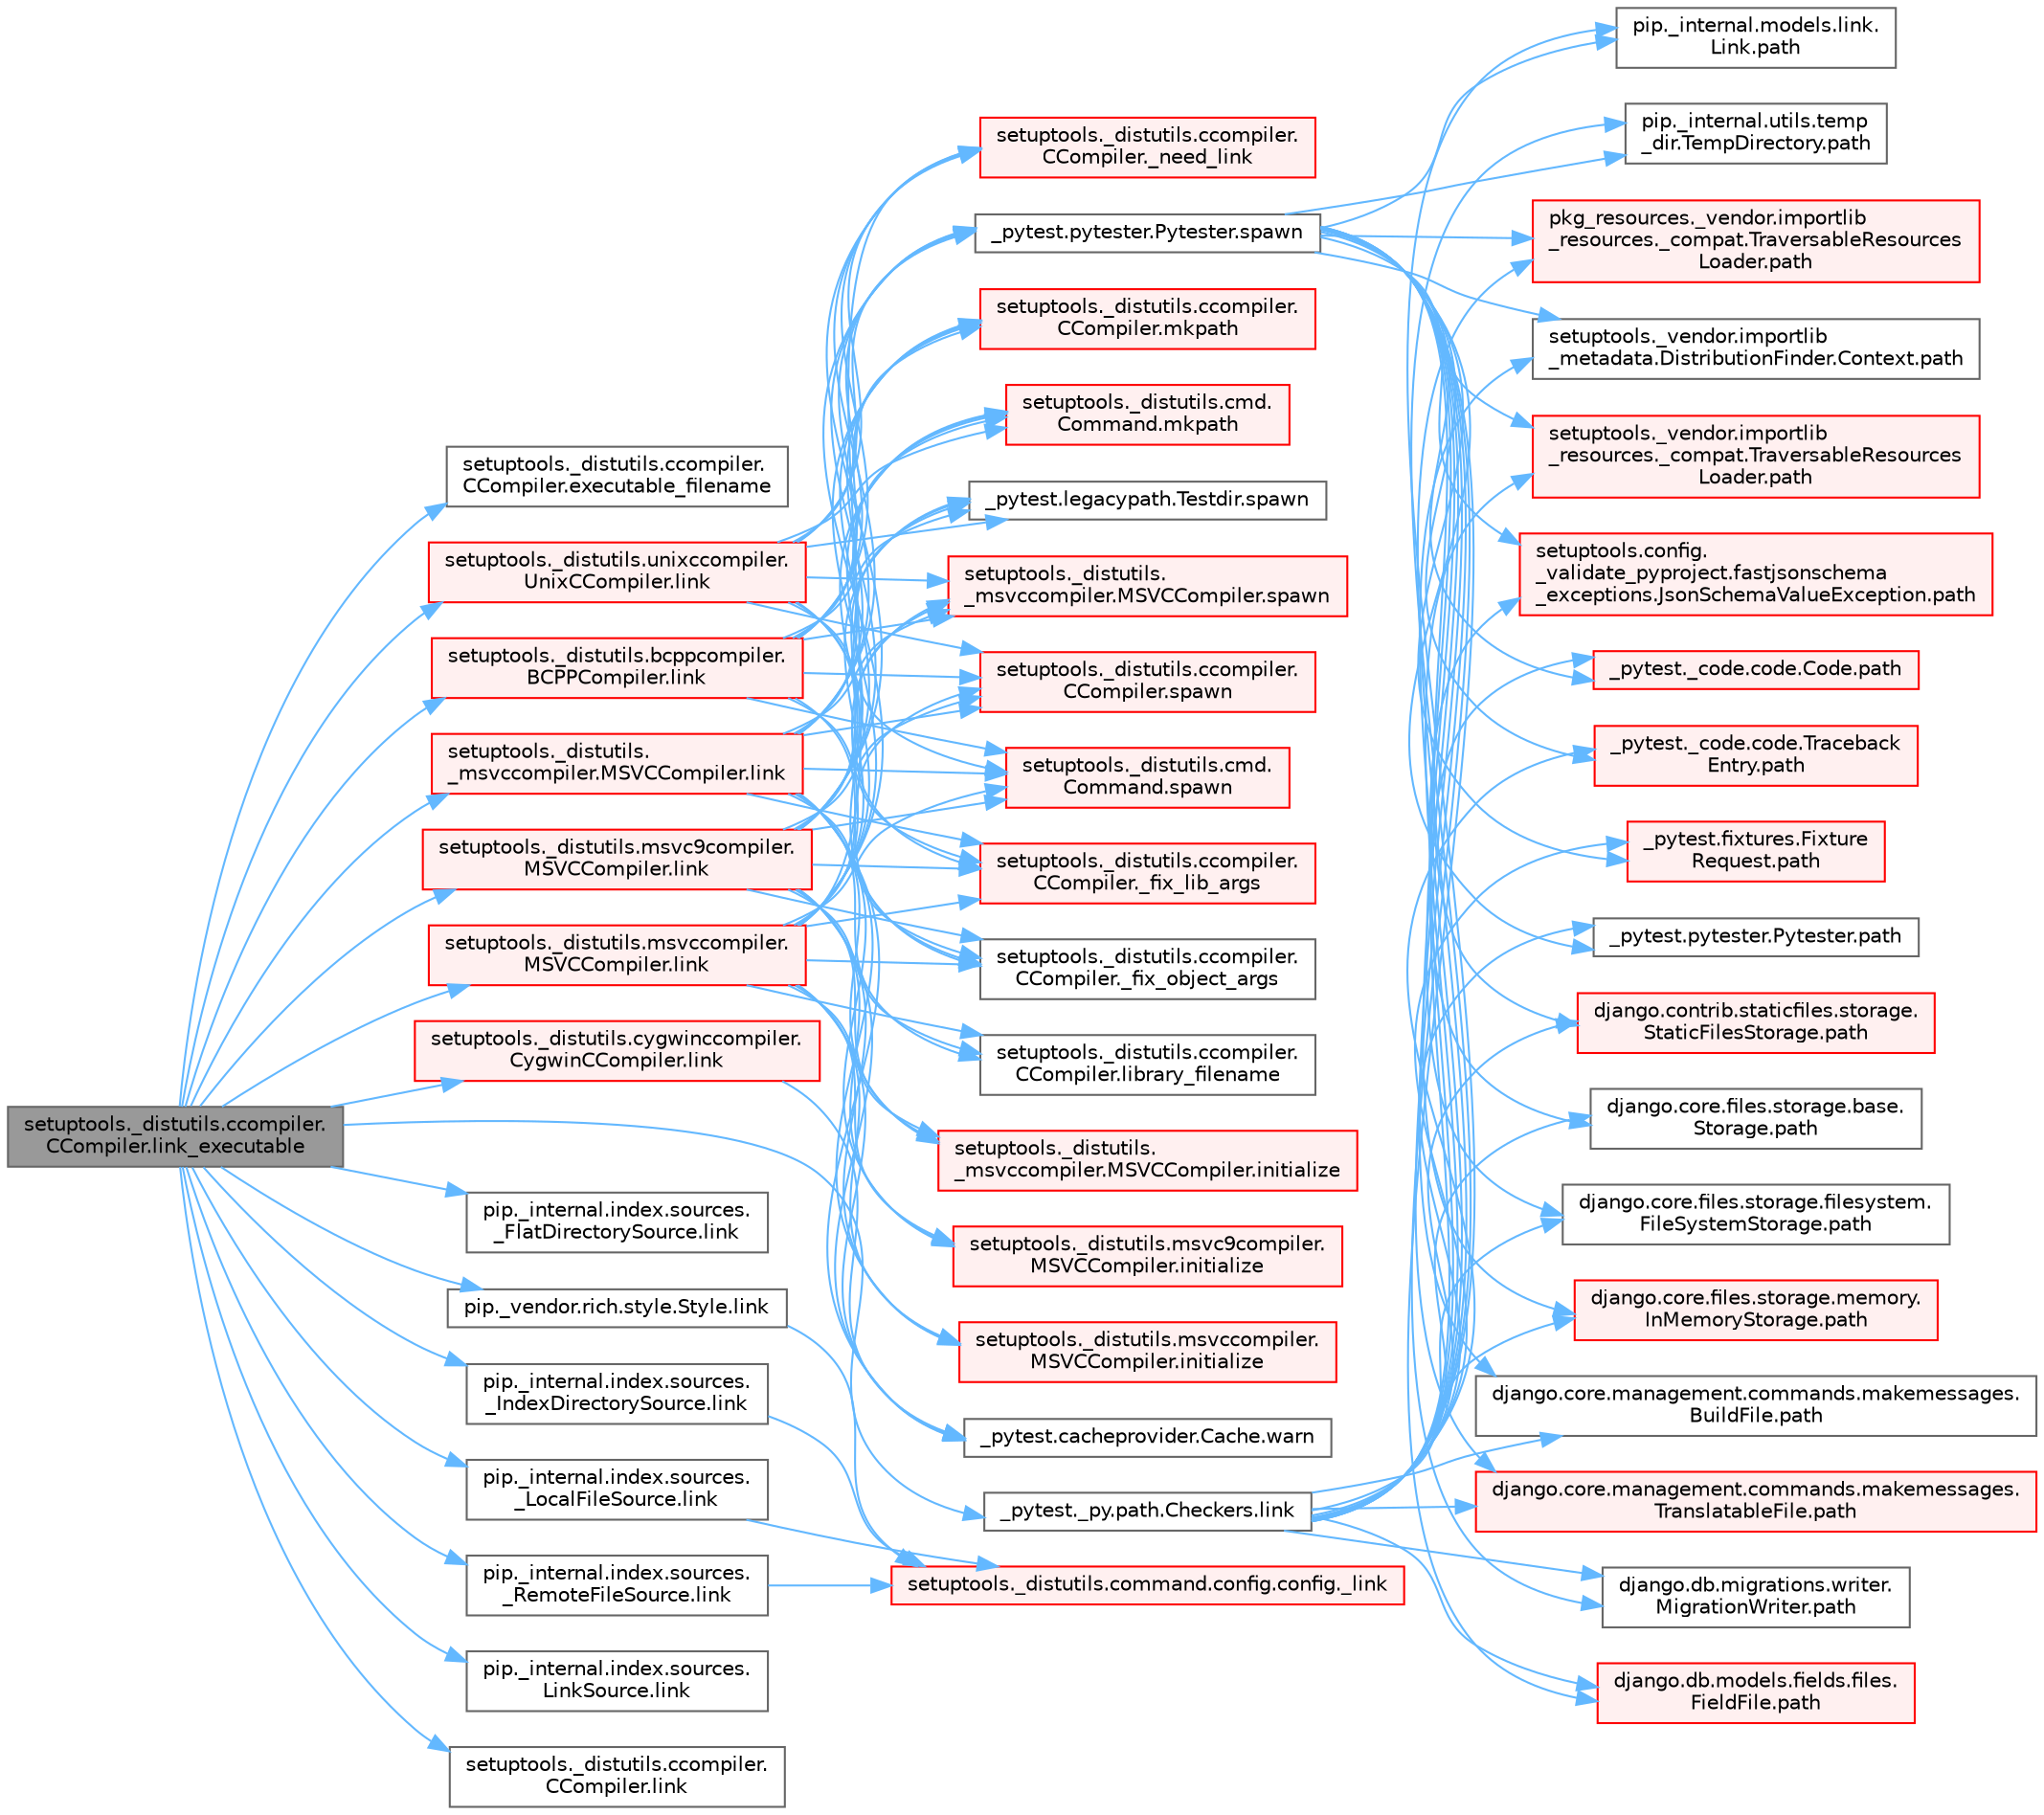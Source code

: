 digraph "setuptools._distutils.ccompiler.CCompiler.link_executable"
{
 // LATEX_PDF_SIZE
  bgcolor="transparent";
  edge [fontname=Helvetica,fontsize=10,labelfontname=Helvetica,labelfontsize=10];
  node [fontname=Helvetica,fontsize=10,shape=box,height=0.2,width=0.4];
  rankdir="LR";
  Node1 [id="Node000001",label="setuptools._distutils.ccompiler.\lCCompiler.link_executable",height=0.2,width=0.4,color="gray40", fillcolor="grey60", style="filled", fontcolor="black",tooltip=" "];
  Node1 -> Node2 [id="edge1_Node000001_Node000002",color="steelblue1",style="solid",tooltip=" "];
  Node2 [id="Node000002",label="setuptools._distutils.ccompiler.\lCCompiler.executable_filename",height=0.2,width=0.4,color="grey40", fillcolor="white", style="filled",URL="$classsetuptools_1_1__distutils_1_1ccompiler_1_1_c_compiler.html#afdad78ca35d11ec95d77fccc19053f44",tooltip=" "];
  Node1 -> Node3 [id="edge2_Node000001_Node000003",color="steelblue1",style="solid",tooltip=" "];
  Node3 [id="Node000003",label="_pytest._py.path.Checkers.link",height=0.2,width=0.4,color="grey40", fillcolor="white", style="filled",URL="$class__pytest_1_1__py_1_1path_1_1_checkers.html#ae1bb1d33ce71e6e6c8cfbee302c75d21",tooltip=" "];
  Node3 -> Node4 [id="edge3_Node000003_Node000004",color="steelblue1",style="solid",tooltip=" "];
  Node4 [id="Node000004",label="_pytest._code.code.Code.path",height=0.2,width=0.4,color="red", fillcolor="#FFF0F0", style="filled",URL="$class__pytest_1_1__code_1_1code_1_1_code.html#a1dae55e90750fe77c7517f806a14d864",tooltip=" "];
  Node3 -> Node16 [id="edge4_Node000003_Node000016",color="steelblue1",style="solid",tooltip=" "];
  Node16 [id="Node000016",label="_pytest._code.code.Traceback\lEntry.path",height=0.2,width=0.4,color="red", fillcolor="#FFF0F0", style="filled",URL="$class__pytest_1_1__code_1_1code_1_1_traceback_entry.html#a5a88b9ae4623733566450a9e7d8387c0",tooltip=" "];
  Node3 -> Node18 [id="edge5_Node000003_Node000018",color="steelblue1",style="solid",tooltip=" "];
  Node18 [id="Node000018",label="_pytest.fixtures.Fixture\lRequest.path",height=0.2,width=0.4,color="red", fillcolor="#FFF0F0", style="filled",URL="$class__pytest_1_1fixtures_1_1_fixture_request.html#a6f6db59812d121b54cd67d5e434e1451",tooltip=" "];
  Node3 -> Node24 [id="edge6_Node000003_Node000024",color="steelblue1",style="solid",tooltip=" "];
  Node24 [id="Node000024",label="_pytest.pytester.Pytester.path",height=0.2,width=0.4,color="grey40", fillcolor="white", style="filled",URL="$class__pytest_1_1pytester_1_1_pytester.html#a403c804f74a87f5e5705774fa896cc1f",tooltip=" "];
  Node3 -> Node25 [id="edge7_Node000003_Node000025",color="steelblue1",style="solid",tooltip=" "];
  Node25 [id="Node000025",label="django.contrib.staticfiles.storage.\lStaticFilesStorage.path",height=0.2,width=0.4,color="red", fillcolor="#FFF0F0", style="filled",URL="$classdjango_1_1contrib_1_1staticfiles_1_1storage_1_1_static_files_storage.html#a4e96cc92fbde7423d1b74f3a50fc0bf6",tooltip=" "];
  Node3 -> Node471 [id="edge8_Node000003_Node000471",color="steelblue1",style="solid",tooltip=" "];
  Node471 [id="Node000471",label="django.core.files.storage.base.\lStorage.path",height=0.2,width=0.4,color="grey40", fillcolor="white", style="filled",URL="$classdjango_1_1core_1_1files_1_1storage_1_1base_1_1_storage.html#a9be8d49a55131dbbab2c5fd57f7e772c",tooltip=" "];
  Node3 -> Node472 [id="edge9_Node000003_Node000472",color="steelblue1",style="solid",tooltip=" "];
  Node472 [id="Node000472",label="django.core.files.storage.filesystem.\lFileSystemStorage.path",height=0.2,width=0.4,color="grey40", fillcolor="white", style="filled",URL="$classdjango_1_1core_1_1files_1_1storage_1_1filesystem_1_1_file_system_storage.html#abf8a7e88eedec3e1b2ea965cc0858d17",tooltip=" "];
  Node3 -> Node473 [id="edge10_Node000003_Node000473",color="steelblue1",style="solid",tooltip=" "];
  Node473 [id="Node000473",label="django.core.files.storage.memory.\lInMemoryStorage.path",height=0.2,width=0.4,color="red", fillcolor="#FFF0F0", style="filled",URL="$classdjango_1_1core_1_1files_1_1storage_1_1memory_1_1_in_memory_storage.html#a466c8e28fd11839318d2e4454b8ef89f",tooltip=" "];
  Node3 -> Node477 [id="edge11_Node000003_Node000477",color="steelblue1",style="solid",tooltip=" "];
  Node477 [id="Node000477",label="django.core.management.commands.makemessages.\lBuildFile.path",height=0.2,width=0.4,color="grey40", fillcolor="white", style="filled",URL="$classdjango_1_1core_1_1management_1_1commands_1_1makemessages_1_1_build_file.html#ac06388718e902543bc00a7c6565105fc",tooltip=" "];
  Node3 -> Node478 [id="edge12_Node000003_Node000478",color="steelblue1",style="solid",tooltip=" "];
  Node478 [id="Node000478",label="django.core.management.commands.makemessages.\lTranslatableFile.path",height=0.2,width=0.4,color="red", fillcolor="#FFF0F0", style="filled",URL="$classdjango_1_1core_1_1management_1_1commands_1_1makemessages_1_1_translatable_file.html#ad851d5e6b8a65f5915ccfd4a30fb8026",tooltip=" "];
  Node3 -> Node479 [id="edge13_Node000003_Node000479",color="steelblue1",style="solid",tooltip=" "];
  Node479 [id="Node000479",label="django.db.migrations.writer.\lMigrationWriter.path",height=0.2,width=0.4,color="grey40", fillcolor="white", style="filled",URL="$classdjango_1_1db_1_1migrations_1_1writer_1_1_migration_writer.html#a45469d67e8f80996c982470d36136184",tooltip=" "];
  Node3 -> Node480 [id="edge14_Node000003_Node000480",color="steelblue1",style="solid",tooltip=" "];
  Node480 [id="Node000480",label="django.db.models.fields.files.\lFieldFile.path",height=0.2,width=0.4,color="red", fillcolor="#FFF0F0", style="filled",URL="$classdjango_1_1db_1_1models_1_1fields_1_1files_1_1_field_file.html#ae91c4ed0643fb9bd8959d0db8eb44f80",tooltip=" "];
  Node3 -> Node576 [id="edge15_Node000003_Node000576",color="steelblue1",style="solid",tooltip=" "];
  Node576 [id="Node000576",label="pip._internal.models.link.\lLink.path",height=0.2,width=0.4,color="grey40", fillcolor="white", style="filled",URL="$classpip_1_1__internal_1_1models_1_1link_1_1_link.html#a30f454216dcb615e3ed986238490f180",tooltip=" "];
  Node3 -> Node577 [id="edge16_Node000003_Node000577",color="steelblue1",style="solid",tooltip=" "];
  Node577 [id="Node000577",label="pip._internal.utils.temp\l_dir.TempDirectory.path",height=0.2,width=0.4,color="grey40", fillcolor="white", style="filled",URL="$classpip_1_1__internal_1_1utils_1_1temp__dir_1_1_temp_directory.html#afe6b2d95c070c6570957de5696ff3a6e",tooltip=" "];
  Node3 -> Node578 [id="edge17_Node000003_Node000578",color="steelblue1",style="solid",tooltip=" "];
  Node578 [id="Node000578",label="pkg_resources._vendor.importlib\l_resources._compat.TraversableResources\lLoader.path",height=0.2,width=0.4,color="red", fillcolor="#FFF0F0", style="filled",URL="$classpkg__resources_1_1__vendor_1_1importlib__resources_1_1__compat_1_1_traversable_resources_loader.html#acfc17872a53cbe02f6c34eda2bb162f2",tooltip=" "];
  Node3 -> Node580 [id="edge18_Node000003_Node000580",color="steelblue1",style="solid",tooltip=" "];
  Node580 [id="Node000580",label="setuptools._vendor.importlib\l_metadata.DistributionFinder.Context.path",height=0.2,width=0.4,color="grey40", fillcolor="white", style="filled",URL="$classsetuptools_1_1__vendor_1_1importlib__metadata_1_1_distribution_finder_1_1_context.html#a84a429ddce40738ea5c0edb53799ee8d",tooltip=" "];
  Node3 -> Node581 [id="edge19_Node000003_Node000581",color="steelblue1",style="solid",tooltip=" "];
  Node581 [id="Node000581",label="setuptools._vendor.importlib\l_resources._compat.TraversableResources\lLoader.path",height=0.2,width=0.4,color="red", fillcolor="#FFF0F0", style="filled",URL="$classsetuptools_1_1__vendor_1_1importlib__resources_1_1__compat_1_1_traversable_resources_loader.html#a9b9cf5b6723d48f7a779b6ae71d53699",tooltip=" "];
  Node3 -> Node582 [id="edge20_Node000003_Node000582",color="steelblue1",style="solid",tooltip=" "];
  Node582 [id="Node000582",label="setuptools.config.\l_validate_pyproject.fastjsonschema\l_exceptions.JsonSchemaValueException.path",height=0.2,width=0.4,color="red", fillcolor="#FFF0F0", style="filled",URL="$classsetuptools_1_1config_1_1__validate__pyproject_1_1fastjsonschema__exceptions_1_1_json_schema_value_exception.html#a59179b3d1dc16c7087530bbc10bcf857",tooltip=" "];
  Node1 -> Node3924 [id="edge21_Node000001_Node003924",color="steelblue1",style="solid",tooltip=" "];
  Node3924 [id="Node003924",label="pip._internal.index.sources.\l_FlatDirectorySource.link",height=0.2,width=0.4,color="grey40", fillcolor="white", style="filled",URL="$classpip_1_1__internal_1_1index_1_1sources_1_1___flat_directory_source.html#a72114eb0d8af85d9e3e48aecdebe9884",tooltip=" "];
  Node1 -> Node3925 [id="edge22_Node000001_Node003925",color="steelblue1",style="solid",tooltip=" "];
  Node3925 [id="Node003925",label="pip._internal.index.sources.\l_IndexDirectorySource.link",height=0.2,width=0.4,color="grey40", fillcolor="white", style="filled",URL="$classpip_1_1__internal_1_1index_1_1sources_1_1___index_directory_source.html#a1f71a0b21e5744c2aec54ff5ed0b1d61",tooltip=" "];
  Node3925 -> Node2615 [id="edge23_Node003925_Node002615",color="steelblue1",style="solid",tooltip=" "];
  Node2615 [id="Node002615",label="setuptools._distutils.command.config.config._link",height=0.2,width=0.4,color="red", fillcolor="#FFF0F0", style="filled",URL="$classsetuptools_1_1__distutils_1_1command_1_1config_1_1config.html#a6428c1b2877435a2dc61c8b7f902027d",tooltip=" "];
  Node1 -> Node3926 [id="edge24_Node000001_Node003926",color="steelblue1",style="solid",tooltip=" "];
  Node3926 [id="Node003926",label="pip._internal.index.sources.\l_LocalFileSource.link",height=0.2,width=0.4,color="grey40", fillcolor="white", style="filled",URL="$classpip_1_1__internal_1_1index_1_1sources_1_1___local_file_source.html#a7245056ba93c5e70dfcc739a21d2db61",tooltip=" "];
  Node3926 -> Node2615 [id="edge25_Node003926_Node002615",color="steelblue1",style="solid",tooltip=" "];
  Node1 -> Node3927 [id="edge26_Node000001_Node003927",color="steelblue1",style="solid",tooltip=" "];
  Node3927 [id="Node003927",label="pip._internal.index.sources.\l_RemoteFileSource.link",height=0.2,width=0.4,color="grey40", fillcolor="white", style="filled",URL="$classpip_1_1__internal_1_1index_1_1sources_1_1___remote_file_source.html#a33ac3f66b6928ff6f76408d71d9f49ca",tooltip=" "];
  Node3927 -> Node2615 [id="edge27_Node003927_Node002615",color="steelblue1",style="solid",tooltip=" "];
  Node1 -> Node3928 [id="edge28_Node000001_Node003928",color="steelblue1",style="solid",tooltip=" "];
  Node3928 [id="Node003928",label="pip._internal.index.sources.\lLinkSource.link",height=0.2,width=0.4,color="grey40", fillcolor="white", style="filled",URL="$classpip_1_1__internal_1_1index_1_1sources_1_1_link_source.html#ace307062828f2ac764322297128ed112",tooltip=" "];
  Node1 -> Node3929 [id="edge29_Node000001_Node003929",color="steelblue1",style="solid",tooltip=" "];
  Node3929 [id="Node003929",label="pip._vendor.rich.style.Style.link",height=0.2,width=0.4,color="grey40", fillcolor="white", style="filled",URL="$classpip_1_1__vendor_1_1rich_1_1style_1_1_style.html#a5e26eff41ad8f16c69b784625ad5c61d",tooltip=" "];
  Node3929 -> Node2615 [id="edge30_Node003929_Node002615",color="steelblue1",style="solid",tooltip=" "];
  Node1 -> Node3930 [id="edge31_Node000001_Node003930",color="steelblue1",style="solid",tooltip=" "];
  Node3930 [id="Node003930",label="setuptools._distutils.\l_msvccompiler.MSVCCompiler.link",height=0.2,width=0.4,color="red", fillcolor="#FFF0F0", style="filled",URL="$classsetuptools_1_1__distutils_1_1__msvccompiler_1_1_m_s_v_c_compiler.html#aefba9a19cc1d7316a3755f96f4def5f7",tooltip=" "];
  Node3930 -> Node3931 [id="edge32_Node003930_Node003931",color="steelblue1",style="solid",tooltip=" "];
  Node3931 [id="Node003931",label="setuptools._distutils.ccompiler.\lCCompiler._fix_lib_args",height=0.2,width=0.4,color="red", fillcolor="#FFF0F0", style="filled",URL="$classsetuptools_1_1__distutils_1_1ccompiler_1_1_c_compiler.html#a7a2f98279b1c74840aa7301ea39f550c",tooltip=" "];
  Node3930 -> Node3932 [id="edge33_Node003930_Node003932",color="steelblue1",style="solid",tooltip=" "];
  Node3932 [id="Node003932",label="setuptools._distutils.ccompiler.\lCCompiler._fix_object_args",height=0.2,width=0.4,color="grey40", fillcolor="white", style="filled",URL="$classsetuptools_1_1__distutils_1_1ccompiler_1_1_c_compiler.html#ae049a81a4554f50bdc2ecbd7cf1f0696",tooltip=" "];
  Node3930 -> Node3933 [id="edge34_Node003930_Node003933",color="steelblue1",style="solid",tooltip=" "];
  Node3933 [id="Node003933",label="setuptools._distutils.ccompiler.\lCCompiler._need_link",height=0.2,width=0.4,color="red", fillcolor="#FFF0F0", style="filled",URL="$classsetuptools_1_1__distutils_1_1ccompiler_1_1_c_compiler.html#a53f61387a6cf8194a0159faa49e88d63",tooltip=" "];
  Node3930 -> Node3934 [id="edge35_Node003930_Node003934",color="steelblue1",style="solid",tooltip=" "];
  Node3934 [id="Node003934",label="setuptools._distutils.\l_msvccompiler.MSVCCompiler.initialize",height=0.2,width=0.4,color="red", fillcolor="#FFF0F0", style="filled",URL="$classsetuptools_1_1__distutils_1_1__msvccompiler_1_1_m_s_v_c_compiler.html#a43401b9cd5fe5aa3b85704cff01fda01",tooltip=" "];
  Node3930 -> Node3941 [id="edge36_Node003930_Node003941",color="steelblue1",style="solid",tooltip=" "];
  Node3941 [id="Node003941",label="setuptools._distutils.msvc9compiler.\lMSVCCompiler.initialize",height=0.2,width=0.4,color="red", fillcolor="#FFF0F0", style="filled",URL="$classsetuptools_1_1__distutils_1_1msvc9compiler_1_1_m_s_v_c_compiler.html#a94f057de1dc9158080035d0acd89412f",tooltip=" "];
  Node3930 -> Node3944 [id="edge37_Node003930_Node003944",color="steelblue1",style="solid",tooltip=" "];
  Node3944 [id="Node003944",label="setuptools._distutils.msvccompiler.\lMSVCCompiler.initialize",height=0.2,width=0.4,color="red", fillcolor="#FFF0F0", style="filled",URL="$classsetuptools_1_1__distutils_1_1msvccompiler_1_1_m_s_v_c_compiler.html#a622c75ec314a3e866578248e9bfcef28",tooltip=" "];
  Node3930 -> Node3945 [id="edge38_Node003930_Node003945",color="steelblue1",style="solid",tooltip=" "];
  Node3945 [id="Node003945",label="setuptools._distutils.ccompiler.\lCCompiler.library_filename",height=0.2,width=0.4,color="grey40", fillcolor="white", style="filled",URL="$classsetuptools_1_1__distutils_1_1ccompiler_1_1_c_compiler.html#ad5c495d86dc0a8953c39e94c87a458c9",tooltip=" "];
  Node3930 -> Node3946 [id="edge39_Node003930_Node003946",color="steelblue1",style="solid",tooltip=" "];
  Node3946 [id="Node003946",label="setuptools._distutils.ccompiler.\lCCompiler.mkpath",height=0.2,width=0.4,color="red", fillcolor="#FFF0F0", style="filled",URL="$classsetuptools_1_1__distutils_1_1ccompiler_1_1_c_compiler.html#a84a377626d580d0a9c7af626de535910",tooltip=" "];
  Node3930 -> Node3947 [id="edge40_Node003930_Node003947",color="steelblue1",style="solid",tooltip=" "];
  Node3947 [id="Node003947",label="setuptools._distutils.cmd.\lCommand.mkpath",height=0.2,width=0.4,color="red", fillcolor="#FFF0F0", style="filled",URL="$classsetuptools_1_1__distutils_1_1cmd_1_1_command.html#ac5192d4d0c02e64755ea4a522d48c4ab",tooltip=" "];
  Node3930 -> Node2625 [id="edge41_Node003930_Node002625",color="steelblue1",style="solid",tooltip=" "];
  Node2625 [id="Node002625",label="_pytest.legacypath.Testdir.spawn",height=0.2,width=0.4,color="grey40", fillcolor="white", style="filled",URL="$class__pytest_1_1legacypath_1_1_testdir.html#a7b90d7cbf3ce3f79ac2880b56ffe3c9c",tooltip=" "];
  Node3930 -> Node2626 [id="edge42_Node003930_Node002626",color="steelblue1",style="solid",tooltip=" "];
  Node2626 [id="Node002626",label="_pytest.pytester.Pytester.spawn",height=0.2,width=0.4,color="grey40", fillcolor="white", style="filled",URL="$class__pytest_1_1pytester_1_1_pytester.html#abebb7155ff193e7514ef38b8569e6b58",tooltip=" "];
  Node2626 -> Node4 [id="edge43_Node002626_Node000004",color="steelblue1",style="solid",tooltip=" "];
  Node2626 -> Node16 [id="edge44_Node002626_Node000016",color="steelblue1",style="solid",tooltip=" "];
  Node2626 -> Node18 [id="edge45_Node002626_Node000018",color="steelblue1",style="solid",tooltip=" "];
  Node2626 -> Node24 [id="edge46_Node002626_Node000024",color="steelblue1",style="solid",tooltip=" "];
  Node2626 -> Node25 [id="edge47_Node002626_Node000025",color="steelblue1",style="solid",tooltip=" "];
  Node2626 -> Node471 [id="edge48_Node002626_Node000471",color="steelblue1",style="solid",tooltip=" "];
  Node2626 -> Node472 [id="edge49_Node002626_Node000472",color="steelblue1",style="solid",tooltip=" "];
  Node2626 -> Node473 [id="edge50_Node002626_Node000473",color="steelblue1",style="solid",tooltip=" "];
  Node2626 -> Node477 [id="edge51_Node002626_Node000477",color="steelblue1",style="solid",tooltip=" "];
  Node2626 -> Node478 [id="edge52_Node002626_Node000478",color="steelblue1",style="solid",tooltip=" "];
  Node2626 -> Node479 [id="edge53_Node002626_Node000479",color="steelblue1",style="solid",tooltip=" "];
  Node2626 -> Node480 [id="edge54_Node002626_Node000480",color="steelblue1",style="solid",tooltip=" "];
  Node2626 -> Node576 [id="edge55_Node002626_Node000576",color="steelblue1",style="solid",tooltip=" "];
  Node2626 -> Node577 [id="edge56_Node002626_Node000577",color="steelblue1",style="solid",tooltip=" "];
  Node2626 -> Node578 [id="edge57_Node002626_Node000578",color="steelblue1",style="solid",tooltip=" "];
  Node2626 -> Node580 [id="edge58_Node002626_Node000580",color="steelblue1",style="solid",tooltip=" "];
  Node2626 -> Node581 [id="edge59_Node002626_Node000581",color="steelblue1",style="solid",tooltip=" "];
  Node2626 -> Node582 [id="edge60_Node002626_Node000582",color="steelblue1",style="solid",tooltip=" "];
  Node3930 -> Node2627 [id="edge61_Node003930_Node002627",color="steelblue1",style="solid",tooltip=" "];
  Node2627 [id="Node002627",label="setuptools._distutils.\l_msvccompiler.MSVCCompiler.spawn",height=0.2,width=0.4,color="red", fillcolor="#FFF0F0", style="filled",URL="$classsetuptools_1_1__distutils_1_1__msvccompiler_1_1_m_s_v_c_compiler.html#a9aa3de4c16c1786efcbc72a361aadb66",tooltip=" "];
  Node3930 -> Node2629 [id="edge62_Node003930_Node002629",color="steelblue1",style="solid",tooltip=" "];
  Node2629 [id="Node002629",label="setuptools._distutils.ccompiler.\lCCompiler.spawn",height=0.2,width=0.4,color="red", fillcolor="#FFF0F0", style="filled",URL="$classsetuptools_1_1__distutils_1_1ccompiler_1_1_c_compiler.html#af513247d5bdabdc090f42e431d7da74f",tooltip=" "];
  Node3930 -> Node2632 [id="edge63_Node003930_Node002632",color="steelblue1",style="solid",tooltip=" "];
  Node2632 [id="Node002632",label="setuptools._distutils.cmd.\lCommand.spawn",height=0.2,width=0.4,color="red", fillcolor="#FFF0F0", style="filled",URL="$classsetuptools_1_1__distutils_1_1cmd_1_1_command.html#a9d990023ef8ad29009426c7facf05efb",tooltip=" "];
  Node3930 -> Node2438 [id="edge64_Node003930_Node002438",color="steelblue1",style="solid",tooltip=" "];
  Node2438 [id="Node002438",label="_pytest.cacheprovider.Cache.warn",height=0.2,width=0.4,color="grey40", fillcolor="white", style="filled",URL="$class__pytest_1_1cacheprovider_1_1_cache.html#a59056dfff8733ba939dfd3caf3bb00da",tooltip=" "];
  Node1 -> Node3948 [id="edge65_Node000001_Node003948",color="steelblue1",style="solid",tooltip=" "];
  Node3948 [id="Node003948",label="setuptools._distutils.bcppcompiler.\lBCPPCompiler.link",height=0.2,width=0.4,color="red", fillcolor="#FFF0F0", style="filled",URL="$classsetuptools_1_1__distutils_1_1bcppcompiler_1_1_b_c_p_p_compiler.html#a9207773d36ecabdd197469c6dcff5e41",tooltip=" "];
  Node3948 -> Node3931 [id="edge66_Node003948_Node003931",color="steelblue1",style="solid",tooltip=" "];
  Node3948 -> Node3932 [id="edge67_Node003948_Node003932",color="steelblue1",style="solid",tooltip=" "];
  Node3948 -> Node3933 [id="edge68_Node003948_Node003933",color="steelblue1",style="solid",tooltip=" "];
  Node3948 -> Node3946 [id="edge69_Node003948_Node003946",color="steelblue1",style="solid",tooltip=" "];
  Node3948 -> Node3947 [id="edge70_Node003948_Node003947",color="steelblue1",style="solid",tooltip=" "];
  Node3948 -> Node2625 [id="edge71_Node003948_Node002625",color="steelblue1",style="solid",tooltip=" "];
  Node3948 -> Node2626 [id="edge72_Node003948_Node002626",color="steelblue1",style="solid",tooltip=" "];
  Node3948 -> Node2627 [id="edge73_Node003948_Node002627",color="steelblue1",style="solid",tooltip=" "];
  Node3948 -> Node2629 [id="edge74_Node003948_Node002629",color="steelblue1",style="solid",tooltip=" "];
  Node3948 -> Node2632 [id="edge75_Node003948_Node002632",color="steelblue1",style="solid",tooltip=" "];
  Node1 -> Node4140 [id="edge76_Node000001_Node004140",color="steelblue1",style="solid",tooltip=" "];
  Node4140 [id="Node004140",label="setuptools._distutils.ccompiler.\lCCompiler.link",height=0.2,width=0.4,color="grey40", fillcolor="white", style="filled",URL="$classsetuptools_1_1__distutils_1_1ccompiler_1_1_c_compiler.html#afd4eb4b2ab5d1b5fdcea1e56f4c35c0b",tooltip=" "];
  Node1 -> Node4141 [id="edge77_Node000001_Node004141",color="steelblue1",style="solid",tooltip=" "];
  Node4141 [id="Node004141",label="setuptools._distutils.cygwinccompiler.\lCygwinCCompiler.link",height=0.2,width=0.4,color="red", fillcolor="#FFF0F0", style="filled",URL="$classsetuptools_1_1__distutils_1_1cygwinccompiler_1_1_cygwin_c_compiler.html#a90d2f2ffa74da0002fe22b41afc2cc2f",tooltip=" "];
  Node4141 -> Node2438 [id="edge78_Node004141_Node002438",color="steelblue1",style="solid",tooltip=" "];
  Node1 -> Node4142 [id="edge79_Node000001_Node004142",color="steelblue1",style="solid",tooltip=" "];
  Node4142 [id="Node004142",label="setuptools._distutils.msvc9compiler.\lMSVCCompiler.link",height=0.2,width=0.4,color="red", fillcolor="#FFF0F0", style="filled",URL="$classsetuptools_1_1__distutils_1_1msvc9compiler_1_1_m_s_v_c_compiler.html#a0c96b6aa97f0cccac88db8bc4220274f",tooltip=" "];
  Node4142 -> Node3931 [id="edge80_Node004142_Node003931",color="steelblue1",style="solid",tooltip=" "];
  Node4142 -> Node3932 [id="edge81_Node004142_Node003932",color="steelblue1",style="solid",tooltip=" "];
  Node4142 -> Node3933 [id="edge82_Node004142_Node003933",color="steelblue1",style="solid",tooltip=" "];
  Node4142 -> Node3934 [id="edge83_Node004142_Node003934",color="steelblue1",style="solid",tooltip=" "];
  Node4142 -> Node3941 [id="edge84_Node004142_Node003941",color="steelblue1",style="solid",tooltip=" "];
  Node4142 -> Node3944 [id="edge85_Node004142_Node003944",color="steelblue1",style="solid",tooltip=" "];
  Node4142 -> Node3945 [id="edge86_Node004142_Node003945",color="steelblue1",style="solid",tooltip=" "];
  Node4142 -> Node3946 [id="edge87_Node004142_Node003946",color="steelblue1",style="solid",tooltip=" "];
  Node4142 -> Node3947 [id="edge88_Node004142_Node003947",color="steelblue1",style="solid",tooltip=" "];
  Node4142 -> Node2625 [id="edge89_Node004142_Node002625",color="steelblue1",style="solid",tooltip=" "];
  Node4142 -> Node2626 [id="edge90_Node004142_Node002626",color="steelblue1",style="solid",tooltip=" "];
  Node4142 -> Node2627 [id="edge91_Node004142_Node002627",color="steelblue1",style="solid",tooltip=" "];
  Node4142 -> Node2629 [id="edge92_Node004142_Node002629",color="steelblue1",style="solid",tooltip=" "];
  Node4142 -> Node2632 [id="edge93_Node004142_Node002632",color="steelblue1",style="solid",tooltip=" "];
  Node4142 -> Node2438 [id="edge94_Node004142_Node002438",color="steelblue1",style="solid",tooltip=" "];
  Node1 -> Node4146 [id="edge95_Node000001_Node004146",color="steelblue1",style="solid",tooltip=" "];
  Node4146 [id="Node004146",label="setuptools._distutils.msvccompiler.\lMSVCCompiler.link",height=0.2,width=0.4,color="red", fillcolor="#FFF0F0", style="filled",URL="$classsetuptools_1_1__distutils_1_1msvccompiler_1_1_m_s_v_c_compiler.html#a99e371debe387deabeae0b75e3b70af5",tooltip=" "];
  Node4146 -> Node3931 [id="edge96_Node004146_Node003931",color="steelblue1",style="solid",tooltip=" "];
  Node4146 -> Node3932 [id="edge97_Node004146_Node003932",color="steelblue1",style="solid",tooltip=" "];
  Node4146 -> Node3933 [id="edge98_Node004146_Node003933",color="steelblue1",style="solid",tooltip=" "];
  Node4146 -> Node3934 [id="edge99_Node004146_Node003934",color="steelblue1",style="solid",tooltip=" "];
  Node4146 -> Node3941 [id="edge100_Node004146_Node003941",color="steelblue1",style="solid",tooltip=" "];
  Node4146 -> Node3944 [id="edge101_Node004146_Node003944",color="steelblue1",style="solid",tooltip=" "];
  Node4146 -> Node3945 [id="edge102_Node004146_Node003945",color="steelblue1",style="solid",tooltip=" "];
  Node4146 -> Node3946 [id="edge103_Node004146_Node003946",color="steelblue1",style="solid",tooltip=" "];
  Node4146 -> Node3947 [id="edge104_Node004146_Node003947",color="steelblue1",style="solid",tooltip=" "];
  Node4146 -> Node2625 [id="edge105_Node004146_Node002625",color="steelblue1",style="solid",tooltip=" "];
  Node4146 -> Node2626 [id="edge106_Node004146_Node002626",color="steelblue1",style="solid",tooltip=" "];
  Node4146 -> Node2627 [id="edge107_Node004146_Node002627",color="steelblue1",style="solid",tooltip=" "];
  Node4146 -> Node2629 [id="edge108_Node004146_Node002629",color="steelblue1",style="solid",tooltip=" "];
  Node4146 -> Node2632 [id="edge109_Node004146_Node002632",color="steelblue1",style="solid",tooltip=" "];
  Node4146 -> Node2438 [id="edge110_Node004146_Node002438",color="steelblue1",style="solid",tooltip=" "];
  Node1 -> Node4147 [id="edge111_Node000001_Node004147",color="steelblue1",style="solid",tooltip=" "];
  Node4147 [id="Node004147",label="setuptools._distutils.unixccompiler.\lUnixCCompiler.link",height=0.2,width=0.4,color="red", fillcolor="#FFF0F0", style="filled",URL="$classsetuptools_1_1__distutils_1_1unixccompiler_1_1_unix_c_compiler.html#a77a8b7a9acb4b236ba8cfc5c2f8dac7d",tooltip=" "];
  Node4147 -> Node3931 [id="edge112_Node004147_Node003931",color="steelblue1",style="solid",tooltip=" "];
  Node4147 -> Node3932 [id="edge113_Node004147_Node003932",color="steelblue1",style="solid",tooltip=" "];
  Node4147 -> Node3933 [id="edge114_Node004147_Node003933",color="steelblue1",style="solid",tooltip=" "];
  Node4147 -> Node3946 [id="edge115_Node004147_Node003946",color="steelblue1",style="solid",tooltip=" "];
  Node4147 -> Node3947 [id="edge116_Node004147_Node003947",color="steelblue1",style="solid",tooltip=" "];
  Node4147 -> Node2625 [id="edge117_Node004147_Node002625",color="steelblue1",style="solid",tooltip=" "];
  Node4147 -> Node2626 [id="edge118_Node004147_Node002626",color="steelblue1",style="solid",tooltip=" "];
  Node4147 -> Node2627 [id="edge119_Node004147_Node002627",color="steelblue1",style="solid",tooltip=" "];
  Node4147 -> Node2629 [id="edge120_Node004147_Node002629",color="steelblue1",style="solid",tooltip=" "];
  Node4147 -> Node2632 [id="edge121_Node004147_Node002632",color="steelblue1",style="solid",tooltip=" "];
}
